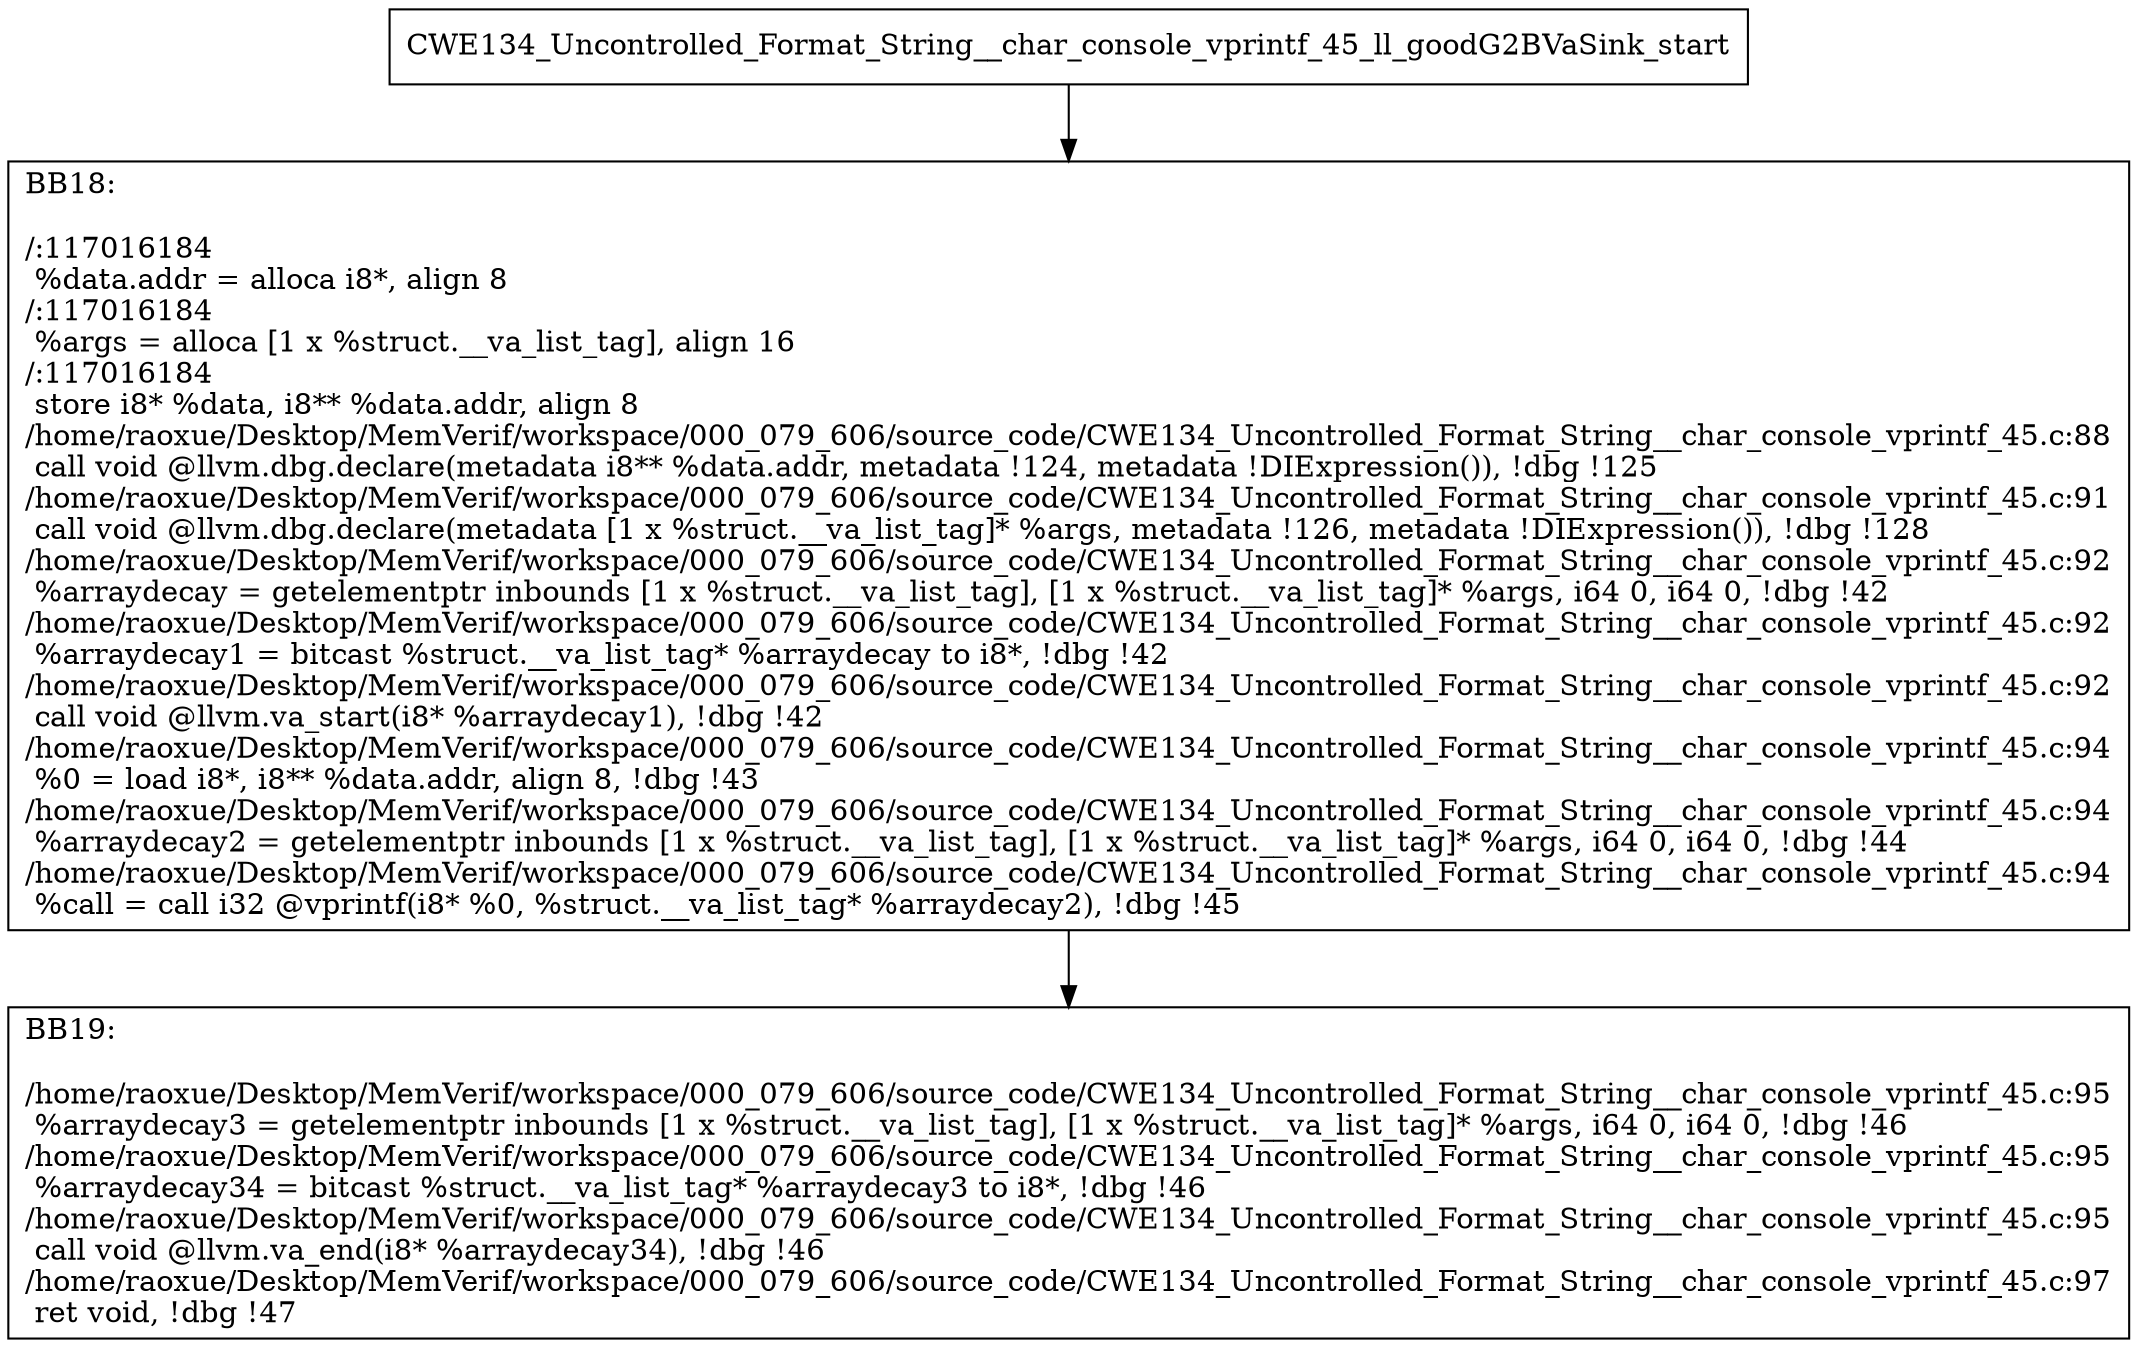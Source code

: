 digraph "CFG for'CWE134_Uncontrolled_Format_String__char_console_vprintf_45_ll_goodG2BVaSink' function" {
	BBCWE134_Uncontrolled_Format_String__char_console_vprintf_45_ll_goodG2BVaSink_start[shape=record,label="{CWE134_Uncontrolled_Format_String__char_console_vprintf_45_ll_goodG2BVaSink_start}"];
	BBCWE134_Uncontrolled_Format_String__char_console_vprintf_45_ll_goodG2BVaSink_start-> CWE134_Uncontrolled_Format_String__char_console_vprintf_45_ll_goodG2BVaSinkBB18;
	CWE134_Uncontrolled_Format_String__char_console_vprintf_45_ll_goodG2BVaSinkBB18 [shape=record, label="{BB18:\l\l/:117016184\l
  %data.addr = alloca i8*, align 8\l
/:117016184\l
  %args = alloca [1 x %struct.__va_list_tag], align 16\l
/:117016184\l
  store i8* %data, i8** %data.addr, align 8\l
/home/raoxue/Desktop/MemVerif/workspace/000_079_606/source_code/CWE134_Uncontrolled_Format_String__char_console_vprintf_45.c:88\l
  call void @llvm.dbg.declare(metadata i8** %data.addr, metadata !124, metadata !DIExpression()), !dbg !125\l
/home/raoxue/Desktop/MemVerif/workspace/000_079_606/source_code/CWE134_Uncontrolled_Format_String__char_console_vprintf_45.c:91\l
  call void @llvm.dbg.declare(metadata [1 x %struct.__va_list_tag]* %args, metadata !126, metadata !DIExpression()), !dbg !128\l
/home/raoxue/Desktop/MemVerif/workspace/000_079_606/source_code/CWE134_Uncontrolled_Format_String__char_console_vprintf_45.c:92\l
  %arraydecay = getelementptr inbounds [1 x %struct.__va_list_tag], [1 x %struct.__va_list_tag]* %args, i64 0, i64 0, !dbg !42\l
/home/raoxue/Desktop/MemVerif/workspace/000_079_606/source_code/CWE134_Uncontrolled_Format_String__char_console_vprintf_45.c:92\l
  %arraydecay1 = bitcast %struct.__va_list_tag* %arraydecay to i8*, !dbg !42\l
/home/raoxue/Desktop/MemVerif/workspace/000_079_606/source_code/CWE134_Uncontrolled_Format_String__char_console_vprintf_45.c:92\l
  call void @llvm.va_start(i8* %arraydecay1), !dbg !42\l
/home/raoxue/Desktop/MemVerif/workspace/000_079_606/source_code/CWE134_Uncontrolled_Format_String__char_console_vprintf_45.c:94\l
  %0 = load i8*, i8** %data.addr, align 8, !dbg !43\l
/home/raoxue/Desktop/MemVerif/workspace/000_079_606/source_code/CWE134_Uncontrolled_Format_String__char_console_vprintf_45.c:94\l
  %arraydecay2 = getelementptr inbounds [1 x %struct.__va_list_tag], [1 x %struct.__va_list_tag]* %args, i64 0, i64 0, !dbg !44\l
/home/raoxue/Desktop/MemVerif/workspace/000_079_606/source_code/CWE134_Uncontrolled_Format_String__char_console_vprintf_45.c:94\l
  %call = call i32 @vprintf(i8* %0, %struct.__va_list_tag* %arraydecay2), !dbg !45\l
}"];
	CWE134_Uncontrolled_Format_String__char_console_vprintf_45_ll_goodG2BVaSinkBB18-> CWE134_Uncontrolled_Format_String__char_console_vprintf_45_ll_goodG2BVaSinkBB19;
	CWE134_Uncontrolled_Format_String__char_console_vprintf_45_ll_goodG2BVaSinkBB19 [shape=record, label="{BB19:\l\l/home/raoxue/Desktop/MemVerif/workspace/000_079_606/source_code/CWE134_Uncontrolled_Format_String__char_console_vprintf_45.c:95\l
  %arraydecay3 = getelementptr inbounds [1 x %struct.__va_list_tag], [1 x %struct.__va_list_tag]* %args, i64 0, i64 0, !dbg !46\l
/home/raoxue/Desktop/MemVerif/workspace/000_079_606/source_code/CWE134_Uncontrolled_Format_String__char_console_vprintf_45.c:95\l
  %arraydecay34 = bitcast %struct.__va_list_tag* %arraydecay3 to i8*, !dbg !46\l
/home/raoxue/Desktop/MemVerif/workspace/000_079_606/source_code/CWE134_Uncontrolled_Format_String__char_console_vprintf_45.c:95\l
  call void @llvm.va_end(i8* %arraydecay34), !dbg !46\l
/home/raoxue/Desktop/MemVerif/workspace/000_079_606/source_code/CWE134_Uncontrolled_Format_String__char_console_vprintf_45.c:97\l
  ret void, !dbg !47\l
}"];
}
